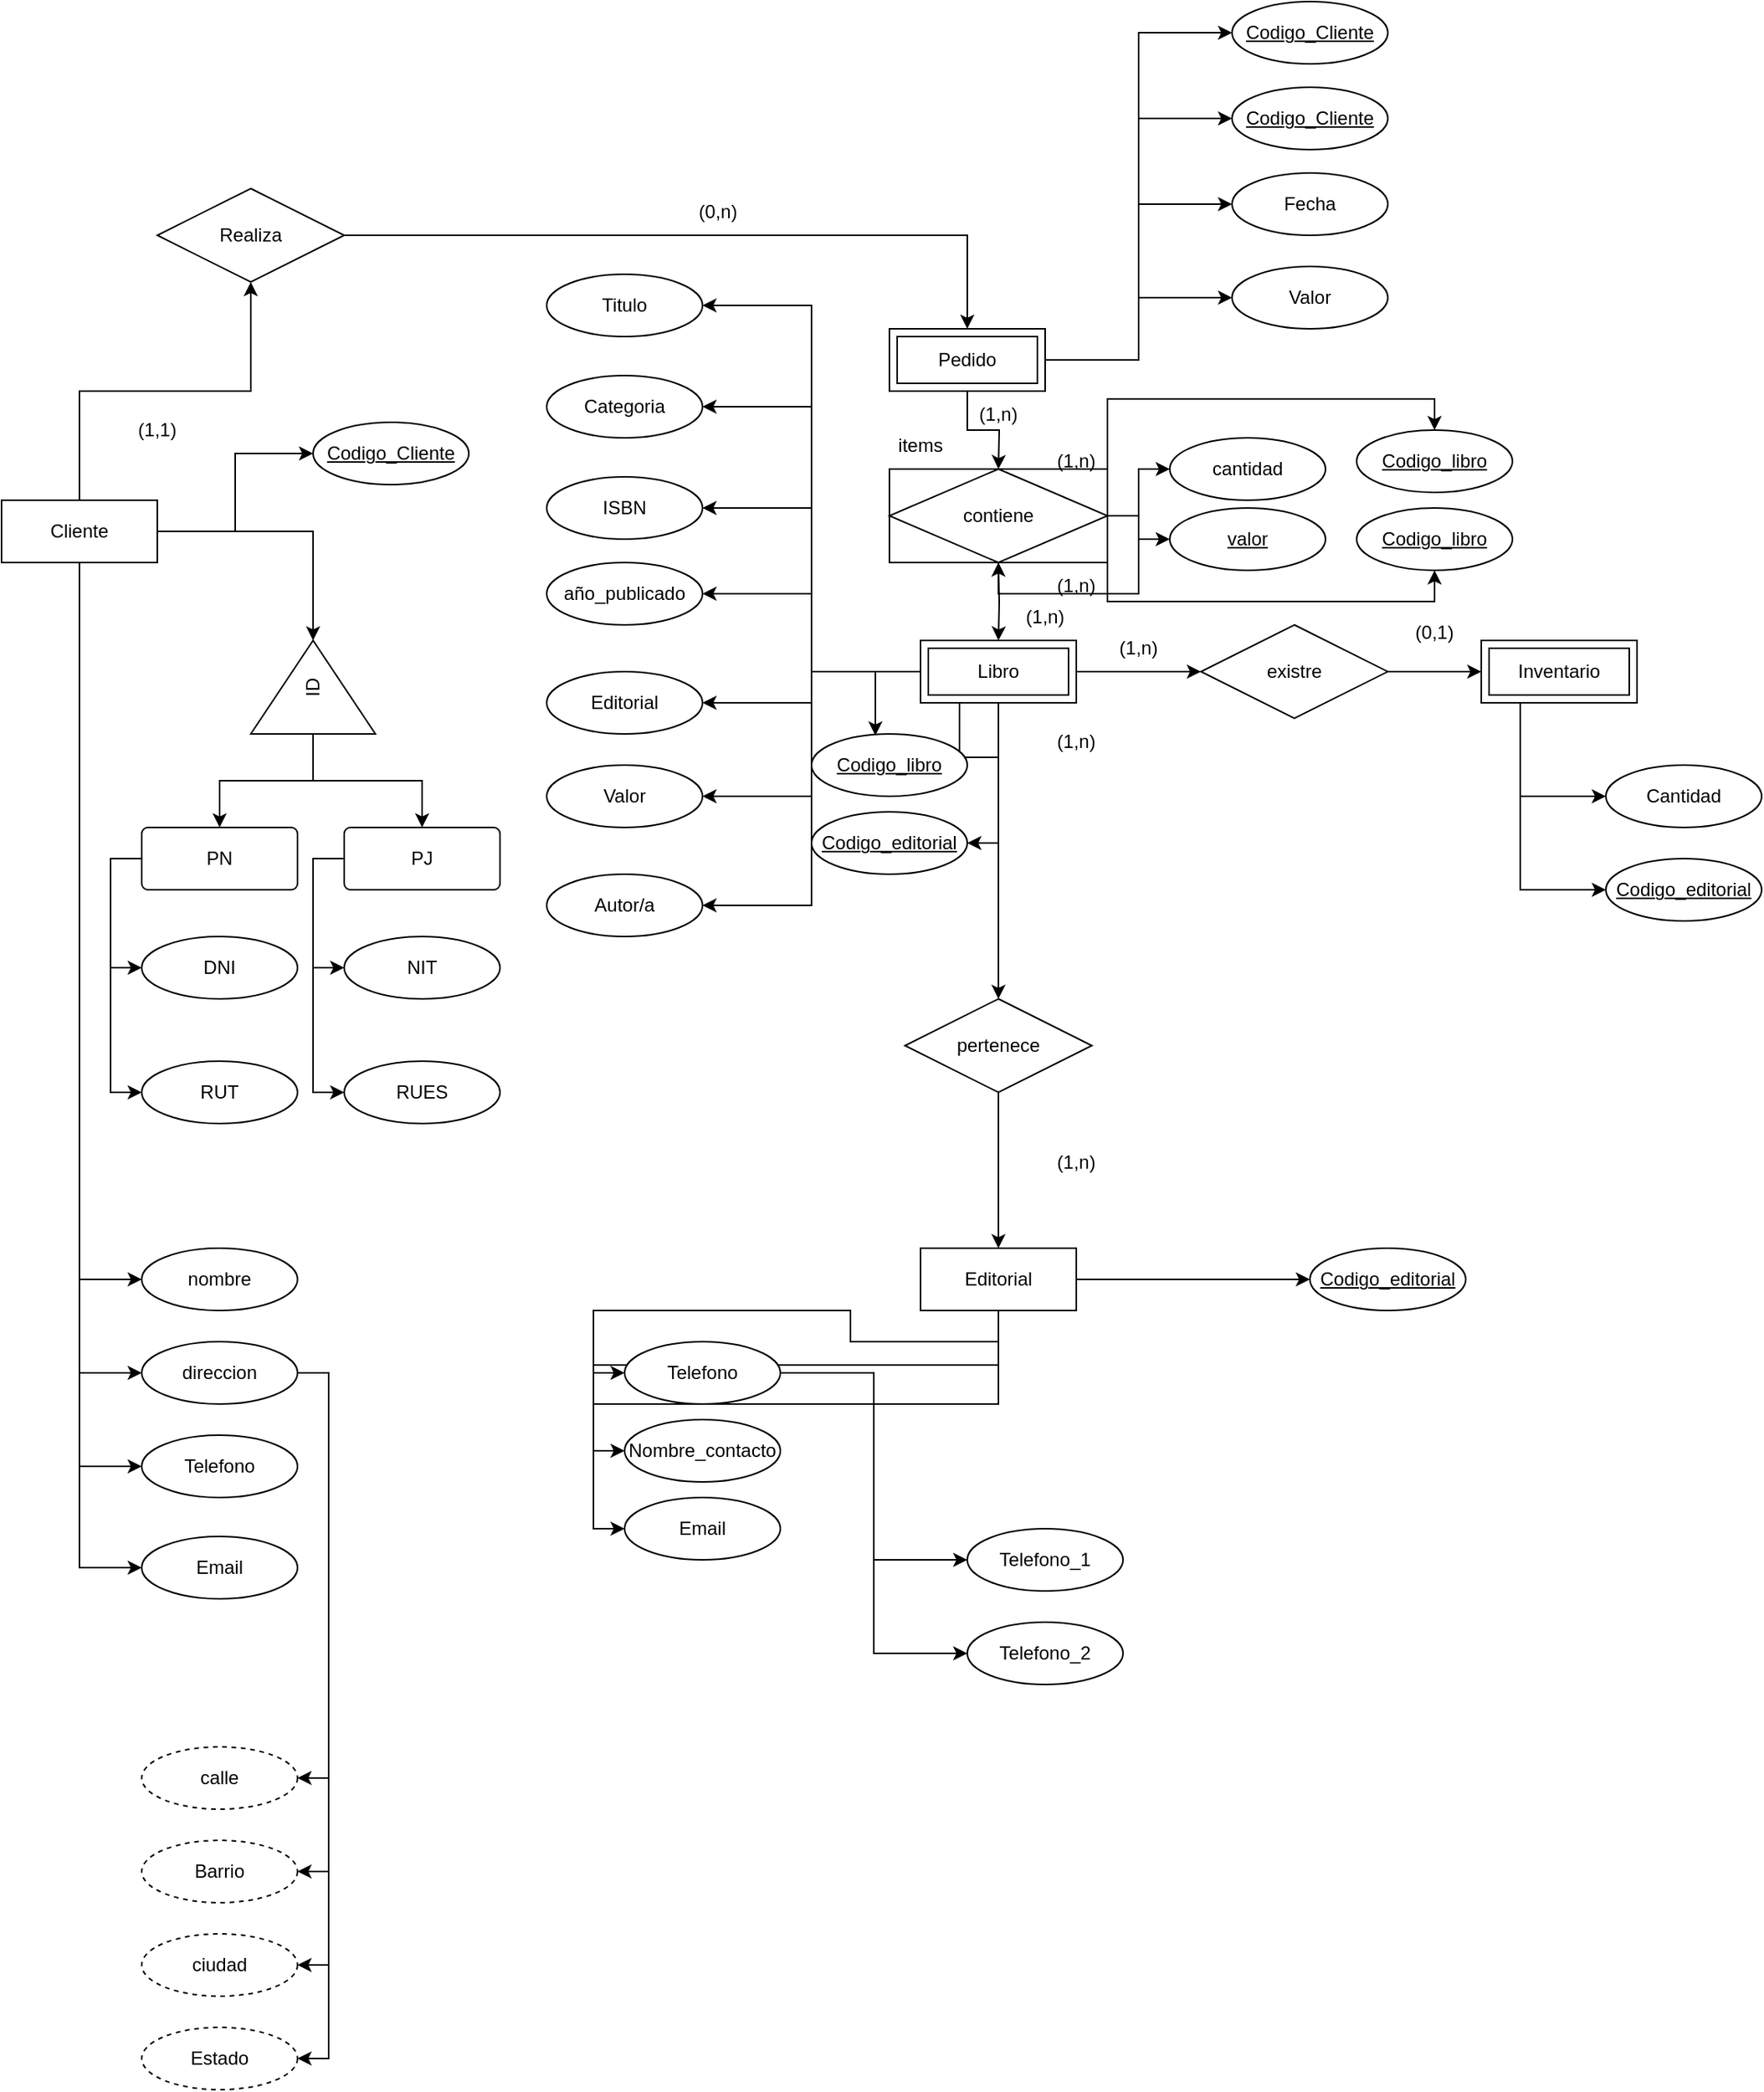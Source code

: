 <mxfile version="26.2.14">
  <diagram name="Page-1" id="c2FTjvLPyroVzd9CdpSU">
    <mxGraphModel dx="1522" dy="1933" grid="1" gridSize="10" guides="1" tooltips="1" connect="1" arrows="1" fold="1" page="1" pageScale="1" pageWidth="850" pageHeight="1100" math="0" shadow="0">
      <root>
        <mxCell id="0" />
        <mxCell id="1" parent="0" />
        <mxCell id="etiBRYvuXmw8lFhvGxon-11" style="edgeStyle=orthogonalEdgeStyle;rounded=0;orthogonalLoop=1;jettySize=auto;html=1;exitX=0.5;exitY=0;exitDx=0;exitDy=0;entryX=0.5;entryY=1;entryDx=0;entryDy=0;" parent="1" source="u-q5HwcDcBuS_lFMa_bF-1" target="etiBRYvuXmw8lFhvGxon-3" edge="1">
          <mxGeometry relative="1" as="geometry" />
        </mxCell>
        <mxCell id="etiBRYvuXmw8lFhvGxon-34" style="edgeStyle=orthogonalEdgeStyle;rounded=0;orthogonalLoop=1;jettySize=auto;html=1;exitX=0.5;exitY=1;exitDx=0;exitDy=0;entryX=0;entryY=0.5;entryDx=0;entryDy=0;" parent="1" source="u-q5HwcDcBuS_lFMa_bF-1" target="etiBRYvuXmw8lFhvGxon-28" edge="1">
          <mxGeometry relative="1" as="geometry" />
        </mxCell>
        <mxCell id="etiBRYvuXmw8lFhvGxon-36" style="edgeStyle=orthogonalEdgeStyle;rounded=0;orthogonalLoop=1;jettySize=auto;html=1;exitX=0.5;exitY=1;exitDx=0;exitDy=0;entryX=0;entryY=0.5;entryDx=0;entryDy=0;" parent="1" source="u-q5HwcDcBuS_lFMa_bF-1" target="etiBRYvuXmw8lFhvGxon-30" edge="1">
          <mxGeometry relative="1" as="geometry" />
        </mxCell>
        <mxCell id="etiBRYvuXmw8lFhvGxon-37" style="edgeStyle=orthogonalEdgeStyle;rounded=0;orthogonalLoop=1;jettySize=auto;html=1;entryX=0;entryY=0.5;entryDx=0;entryDy=0;" parent="1" source="u-q5HwcDcBuS_lFMa_bF-1" target="etiBRYvuXmw8lFhvGxon-32" edge="1">
          <mxGeometry relative="1" as="geometry" />
        </mxCell>
        <mxCell id="etiBRYvuXmw8lFhvGxon-38" style="edgeStyle=orthogonalEdgeStyle;rounded=0;orthogonalLoop=1;jettySize=auto;html=1;exitX=0.5;exitY=1;exitDx=0;exitDy=0;entryX=0;entryY=0.5;entryDx=0;entryDy=0;" parent="1" source="u-q5HwcDcBuS_lFMa_bF-1" target="etiBRYvuXmw8lFhvGxon-33" edge="1">
          <mxGeometry relative="1" as="geometry" />
        </mxCell>
        <mxCell id="etiBRYvuXmw8lFhvGxon-49" style="edgeStyle=orthogonalEdgeStyle;rounded=0;orthogonalLoop=1;jettySize=auto;html=1;exitX=1;exitY=0.5;exitDx=0;exitDy=0;entryX=1;entryY=0.5;entryDx=0;entryDy=0;" parent="1" source="u-q5HwcDcBuS_lFMa_bF-1" target="etiBRYvuXmw8lFhvGxon-47" edge="1">
          <mxGeometry relative="1" as="geometry" />
        </mxCell>
        <mxCell id="k6w6gHokj3HPGZGMCIG--30" style="edgeStyle=orthogonalEdgeStyle;rounded=0;orthogonalLoop=1;jettySize=auto;html=1;exitX=1;exitY=0.5;exitDx=0;exitDy=0;entryX=0;entryY=0.5;entryDx=0;entryDy=0;" parent="1" source="u-q5HwcDcBuS_lFMa_bF-1" target="k6w6gHokj3HPGZGMCIG--28" edge="1">
          <mxGeometry relative="1" as="geometry" />
        </mxCell>
        <mxCell id="u-q5HwcDcBuS_lFMa_bF-1" value="Cliente" style="whiteSpace=wrap;html=1;align=center;" parent="1" vertex="1">
          <mxGeometry x="-320" y="220" width="100" height="40" as="geometry" />
        </mxCell>
        <mxCell id="etiBRYvuXmw8lFhvGxon-8" style="edgeStyle=orthogonalEdgeStyle;rounded=0;orthogonalLoop=1;jettySize=auto;html=1;exitX=0.5;exitY=1;exitDx=0;exitDy=0;entryX=0.5;entryY=0;entryDx=0;entryDy=0;" parent="1" source="wxmqhAFOyw_FEQ8nONu9-1" edge="1">
          <mxGeometry relative="1" as="geometry">
            <mxPoint x="320" y="200" as="targetPoint" />
          </mxGeometry>
        </mxCell>
        <mxCell id="k6w6gHokj3HPGZGMCIG--33" style="edgeStyle=orthogonalEdgeStyle;rounded=0;orthogonalLoop=1;jettySize=auto;html=1;exitX=1;exitY=0.5;exitDx=0;exitDy=0;entryX=0;entryY=0.5;entryDx=0;entryDy=0;" parent="1" source="wxmqhAFOyw_FEQ8nONu9-1" target="k6w6gHokj3HPGZGMCIG--32" edge="1">
          <mxGeometry relative="1" as="geometry" />
        </mxCell>
        <mxCell id="k6w6gHokj3HPGZGMCIG--37" style="edgeStyle=orthogonalEdgeStyle;rounded=0;orthogonalLoop=1;jettySize=auto;html=1;exitX=1;exitY=0.5;exitDx=0;exitDy=0;entryX=0;entryY=0.5;entryDx=0;entryDy=0;" parent="1" source="wxmqhAFOyw_FEQ8nONu9-1" target="k6w6gHokj3HPGZGMCIG--35" edge="1">
          <mxGeometry relative="1" as="geometry" />
        </mxCell>
        <mxCell id="k6w6gHokj3HPGZGMCIG--38" style="edgeStyle=orthogonalEdgeStyle;rounded=0;orthogonalLoop=1;jettySize=auto;html=1;exitX=1;exitY=0.5;exitDx=0;exitDy=0;entryX=0;entryY=0.5;entryDx=0;entryDy=0;" parent="1" source="wxmqhAFOyw_FEQ8nONu9-1" target="k6w6gHokj3HPGZGMCIG--36" edge="1">
          <mxGeometry relative="1" as="geometry" />
        </mxCell>
        <mxCell id="k6w6gHokj3HPGZGMCIG--39" style="edgeStyle=orthogonalEdgeStyle;rounded=0;orthogonalLoop=1;jettySize=auto;html=1;exitX=1;exitY=0.5;exitDx=0;exitDy=0;entryX=0;entryY=0.5;entryDx=0;entryDy=0;" parent="1" source="wxmqhAFOyw_FEQ8nONu9-1" target="k6w6gHokj3HPGZGMCIG--31" edge="1">
          <mxGeometry relative="1" as="geometry" />
        </mxCell>
        <mxCell id="wxmqhAFOyw_FEQ8nONu9-1" value="Pedido" style="shape=ext;margin=3;double=1;whiteSpace=wrap;html=1;align=center;" parent="1" vertex="1">
          <mxGeometry x="250" y="110" width="100" height="40" as="geometry" />
        </mxCell>
        <mxCell id="k6w6gHokj3HPGZGMCIG--20" style="edgeStyle=orthogonalEdgeStyle;rounded=0;orthogonalLoop=1;jettySize=auto;html=1;exitX=0.5;exitY=1;exitDx=0;exitDy=0;entryX=0;entryY=0.5;entryDx=0;entryDy=0;" parent="1" source="wxmqhAFOyw_FEQ8nONu9-2" target="k6w6gHokj3HPGZGMCIG--15" edge="1">
          <mxGeometry relative="1" as="geometry" />
        </mxCell>
        <mxCell id="k6w6gHokj3HPGZGMCIG--21" style="edgeStyle=orthogonalEdgeStyle;rounded=0;orthogonalLoop=1;jettySize=auto;html=1;exitX=0.5;exitY=1;exitDx=0;exitDy=0;entryX=0;entryY=0.5;entryDx=0;entryDy=0;" parent="1" source="wxmqhAFOyw_FEQ8nONu9-2" target="k6w6gHokj3HPGZGMCIG--16" edge="1">
          <mxGeometry relative="1" as="geometry" />
        </mxCell>
        <mxCell id="k6w6gHokj3HPGZGMCIG--22" style="edgeStyle=orthogonalEdgeStyle;rounded=0;orthogonalLoop=1;jettySize=auto;html=1;exitX=0.5;exitY=1;exitDx=0;exitDy=0;entryX=0;entryY=0.5;entryDx=0;entryDy=0;" parent="1" source="wxmqhAFOyw_FEQ8nONu9-2" target="k6w6gHokj3HPGZGMCIG--17" edge="1">
          <mxGeometry relative="1" as="geometry" />
        </mxCell>
        <mxCell id="k6w6gHokj3HPGZGMCIG--41" style="edgeStyle=orthogonalEdgeStyle;rounded=0;orthogonalLoop=1;jettySize=auto;html=1;exitX=1;exitY=0.5;exitDx=0;exitDy=0;entryX=0;entryY=0.5;entryDx=0;entryDy=0;" parent="1" source="wxmqhAFOyw_FEQ8nONu9-2" target="k6w6gHokj3HPGZGMCIG--40" edge="1">
          <mxGeometry relative="1" as="geometry" />
        </mxCell>
        <mxCell id="wxmqhAFOyw_FEQ8nONu9-2" value="Editorial" style="whiteSpace=wrap;html=1;align=center;" parent="1" vertex="1">
          <mxGeometry x="270" y="700" width="100" height="40" as="geometry" />
        </mxCell>
        <mxCell id="etiBRYvuXmw8lFhvGxon-15" style="edgeStyle=orthogonalEdgeStyle;rounded=0;orthogonalLoop=1;jettySize=auto;html=1;exitX=0.5;exitY=1;exitDx=0;exitDy=0;entryX=0.5;entryY=0;entryDx=0;entryDy=0;" parent="1" source="wxmqhAFOyw_FEQ8nONu9-3" target="etiBRYvuXmw8lFhvGxon-14" edge="1">
          <mxGeometry relative="1" as="geometry" />
        </mxCell>
        <mxCell id="etiBRYvuXmw8lFhvGxon-20" style="edgeStyle=orthogonalEdgeStyle;rounded=0;orthogonalLoop=1;jettySize=auto;html=1;exitX=1;exitY=0.5;exitDx=0;exitDy=0;entryX=0;entryY=0.5;entryDx=0;entryDy=0;" parent="1" source="wxmqhAFOyw_FEQ8nONu9-3" target="etiBRYvuXmw8lFhvGxon-19" edge="1">
          <mxGeometry relative="1" as="geometry" />
        </mxCell>
        <mxCell id="k6w6gHokj3HPGZGMCIG--8" style="edgeStyle=orthogonalEdgeStyle;rounded=0;orthogonalLoop=1;jettySize=auto;html=1;exitX=0;exitY=0.5;exitDx=0;exitDy=0;entryX=1;entryY=0.5;entryDx=0;entryDy=0;" parent="1" source="wxmqhAFOyw_FEQ8nONu9-3" target="k6w6gHokj3HPGZGMCIG--1" edge="1">
          <mxGeometry relative="1" as="geometry" />
        </mxCell>
        <mxCell id="k6w6gHokj3HPGZGMCIG--9" style="edgeStyle=orthogonalEdgeStyle;rounded=0;orthogonalLoop=1;jettySize=auto;html=1;exitX=0;exitY=0.5;exitDx=0;exitDy=0;entryX=1;entryY=0.5;entryDx=0;entryDy=0;" parent="1" source="wxmqhAFOyw_FEQ8nONu9-3" target="k6w6gHokj3HPGZGMCIG--2" edge="1">
          <mxGeometry relative="1" as="geometry" />
        </mxCell>
        <mxCell id="k6w6gHokj3HPGZGMCIG--10" style="edgeStyle=orthogonalEdgeStyle;rounded=0;orthogonalLoop=1;jettySize=auto;html=1;exitX=0;exitY=0.5;exitDx=0;exitDy=0;entryX=1;entryY=0.5;entryDx=0;entryDy=0;" parent="1" source="wxmqhAFOyw_FEQ8nONu9-3" target="k6w6gHokj3HPGZGMCIG--3" edge="1">
          <mxGeometry relative="1" as="geometry" />
        </mxCell>
        <mxCell id="k6w6gHokj3HPGZGMCIG--11" style="edgeStyle=orthogonalEdgeStyle;rounded=0;orthogonalLoop=1;jettySize=auto;html=1;exitX=0;exitY=0.5;exitDx=0;exitDy=0;entryX=1;entryY=0.5;entryDx=0;entryDy=0;" parent="1" source="wxmqhAFOyw_FEQ8nONu9-3" target="k6w6gHokj3HPGZGMCIG--4" edge="1">
          <mxGeometry relative="1" as="geometry" />
        </mxCell>
        <mxCell id="k6w6gHokj3HPGZGMCIG--12" style="edgeStyle=orthogonalEdgeStyle;rounded=0;orthogonalLoop=1;jettySize=auto;html=1;exitX=0;exitY=0.5;exitDx=0;exitDy=0;entryX=1;entryY=0.5;entryDx=0;entryDy=0;" parent="1" source="wxmqhAFOyw_FEQ8nONu9-3" target="k6w6gHokj3HPGZGMCIG--5" edge="1">
          <mxGeometry relative="1" as="geometry" />
        </mxCell>
        <mxCell id="k6w6gHokj3HPGZGMCIG--13" style="edgeStyle=orthogonalEdgeStyle;rounded=0;orthogonalLoop=1;jettySize=auto;html=1;exitX=0;exitY=0.5;exitDx=0;exitDy=0;entryX=1;entryY=0.5;entryDx=0;entryDy=0;" parent="1" source="wxmqhAFOyw_FEQ8nONu9-3" target="k6w6gHokj3HPGZGMCIG--6" edge="1">
          <mxGeometry relative="1" as="geometry" />
        </mxCell>
        <mxCell id="k6w6gHokj3HPGZGMCIG--14" style="edgeStyle=orthogonalEdgeStyle;rounded=0;orthogonalLoop=1;jettySize=auto;html=1;exitX=0;exitY=0.5;exitDx=0;exitDy=0;entryX=1;entryY=0.5;entryDx=0;entryDy=0;" parent="1" source="wxmqhAFOyw_FEQ8nONu9-3" target="k6w6gHokj3HPGZGMCIG--7" edge="1">
          <mxGeometry relative="1" as="geometry" />
        </mxCell>
        <mxCell id="k6w6gHokj3HPGZGMCIG--55" style="edgeStyle=orthogonalEdgeStyle;rounded=0;orthogonalLoop=1;jettySize=auto;html=1;exitX=0.25;exitY=1;exitDx=0;exitDy=0;entryX=1;entryY=0.5;entryDx=0;entryDy=0;" parent="1" source="wxmqhAFOyw_FEQ8nONu9-3" target="k6w6gHokj3HPGZGMCIG--51" edge="1">
          <mxGeometry relative="1" as="geometry" />
        </mxCell>
        <mxCell id="wxmqhAFOyw_FEQ8nONu9-3" value="Libro" style="shape=ext;margin=3;double=1;whiteSpace=wrap;html=1;align=center;" parent="1" vertex="1">
          <mxGeometry x="270" y="310" width="100" height="40" as="geometry" />
        </mxCell>
        <mxCell id="k6w6gHokj3HPGZGMCIG--44" style="edgeStyle=orthogonalEdgeStyle;rounded=0;orthogonalLoop=1;jettySize=auto;html=1;exitX=0.25;exitY=1;exitDx=0;exitDy=0;entryX=0;entryY=0.5;entryDx=0;entryDy=0;" parent="1" source="wxmqhAFOyw_FEQ8nONu9-4" target="k6w6gHokj3HPGZGMCIG--43" edge="1">
          <mxGeometry relative="1" as="geometry" />
        </mxCell>
        <mxCell id="k6w6gHokj3HPGZGMCIG--45" style="edgeStyle=orthogonalEdgeStyle;rounded=0;orthogonalLoop=1;jettySize=auto;html=1;exitX=0.25;exitY=1;exitDx=0;exitDy=0;entryX=0;entryY=0.5;entryDx=0;entryDy=0;" parent="1" source="wxmqhAFOyw_FEQ8nONu9-4" target="k6w6gHokj3HPGZGMCIG--42" edge="1">
          <mxGeometry relative="1" as="geometry" />
        </mxCell>
        <mxCell id="wxmqhAFOyw_FEQ8nONu9-4" value="Inventario" style="shape=ext;margin=3;double=1;whiteSpace=wrap;html=1;align=center;" parent="1" vertex="1">
          <mxGeometry x="630" y="310" width="100" height="40" as="geometry" />
        </mxCell>
        <mxCell id="etiBRYvuXmw8lFhvGxon-51" style="edgeStyle=orthogonalEdgeStyle;rounded=0;orthogonalLoop=1;jettySize=auto;html=1;exitX=1;exitY=0.5;exitDx=0;exitDy=0;entryX=0.5;entryY=0;entryDx=0;entryDy=0;" parent="1" source="etiBRYvuXmw8lFhvGxon-3" target="wxmqhAFOyw_FEQ8nONu9-1" edge="1">
          <mxGeometry relative="1" as="geometry">
            <mxPoint x="100" y="40" as="targetPoint" />
          </mxGeometry>
        </mxCell>
        <mxCell id="etiBRYvuXmw8lFhvGxon-3" value="Realiza" style="shape=rhombus;perimeter=rhombusPerimeter;whiteSpace=wrap;html=1;align=center;" parent="1" vertex="1">
          <mxGeometry x="-220" y="20" width="120" height="60" as="geometry" />
        </mxCell>
        <mxCell id="etiBRYvuXmw8lFhvGxon-5" value="(1,1)" style="text;html=1;align=center;verticalAlign=middle;whiteSpace=wrap;rounded=0;" parent="1" vertex="1">
          <mxGeometry x="-250" y="160" width="60" height="30" as="geometry" />
        </mxCell>
        <mxCell id="etiBRYvuXmw8lFhvGxon-6" value="(0,n)" style="text;html=1;align=center;verticalAlign=middle;whiteSpace=wrap;rounded=0;" parent="1" vertex="1">
          <mxGeometry x="110" y="20" width="60" height="30" as="geometry" />
        </mxCell>
        <mxCell id="etiBRYvuXmw8lFhvGxon-9" style="edgeStyle=orthogonalEdgeStyle;rounded=0;orthogonalLoop=1;jettySize=auto;html=1;exitX=0.5;exitY=1;exitDx=0;exitDy=0;entryX=0.5;entryY=0;entryDx=0;entryDy=0;" parent="1" target="wxmqhAFOyw_FEQ8nONu9-3" edge="1">
          <mxGeometry relative="1" as="geometry">
            <mxPoint x="320" y="260" as="sourcePoint" />
          </mxGeometry>
        </mxCell>
        <mxCell id="etiBRYvuXmw8lFhvGxon-12" value="(1,n)" style="text;html=1;align=center;verticalAlign=middle;whiteSpace=wrap;rounded=0;" parent="1" vertex="1">
          <mxGeometry x="290" y="150" width="60" height="30" as="geometry" />
        </mxCell>
        <mxCell id="etiBRYvuXmw8lFhvGxon-13" value="(1,n)" style="text;html=1;align=center;verticalAlign=middle;whiteSpace=wrap;rounded=0;" parent="1" vertex="1">
          <mxGeometry x="320" y="280" width="60" height="30" as="geometry" />
        </mxCell>
        <mxCell id="etiBRYvuXmw8lFhvGxon-16" style="edgeStyle=orthogonalEdgeStyle;rounded=0;orthogonalLoop=1;jettySize=auto;html=1;exitX=0.5;exitY=1;exitDx=0;exitDy=0;entryX=0.5;entryY=0;entryDx=0;entryDy=0;" parent="1" source="etiBRYvuXmw8lFhvGxon-14" target="wxmqhAFOyw_FEQ8nONu9-2" edge="1">
          <mxGeometry relative="1" as="geometry" />
        </mxCell>
        <mxCell id="etiBRYvuXmw8lFhvGxon-14" value="pertenece" style="shape=rhombus;perimeter=rhombusPerimeter;whiteSpace=wrap;html=1;align=center;" parent="1" vertex="1">
          <mxGeometry x="260" y="540" width="120" height="60" as="geometry" />
        </mxCell>
        <mxCell id="etiBRYvuXmw8lFhvGxon-17" value="(1,n)" style="text;html=1;align=center;verticalAlign=middle;whiteSpace=wrap;rounded=0;" parent="1" vertex="1">
          <mxGeometry x="340" y="360" width="60" height="30" as="geometry" />
        </mxCell>
        <mxCell id="etiBRYvuXmw8lFhvGxon-18" value="(1,n)" style="text;html=1;align=center;verticalAlign=middle;whiteSpace=wrap;rounded=0;" parent="1" vertex="1">
          <mxGeometry x="340" y="630" width="60" height="30" as="geometry" />
        </mxCell>
        <mxCell id="etiBRYvuXmw8lFhvGxon-21" style="edgeStyle=orthogonalEdgeStyle;rounded=0;orthogonalLoop=1;jettySize=auto;html=1;exitX=1;exitY=0.5;exitDx=0;exitDy=0;entryX=0;entryY=0.5;entryDx=0;entryDy=0;" parent="1" source="etiBRYvuXmw8lFhvGxon-19" target="wxmqhAFOyw_FEQ8nONu9-4" edge="1">
          <mxGeometry relative="1" as="geometry" />
        </mxCell>
        <mxCell id="etiBRYvuXmw8lFhvGxon-19" value="existre" style="shape=rhombus;perimeter=rhombusPerimeter;whiteSpace=wrap;html=1;align=center;" parent="1" vertex="1">
          <mxGeometry x="450" y="300" width="120" height="60" as="geometry" />
        </mxCell>
        <mxCell id="etiBRYvuXmw8lFhvGxon-22" value="(1,n)" style="text;html=1;align=center;verticalAlign=middle;whiteSpace=wrap;rounded=0;" parent="1" vertex="1">
          <mxGeometry x="380" y="300" width="60" height="30" as="geometry" />
        </mxCell>
        <mxCell id="etiBRYvuXmw8lFhvGxon-23" value="(0,1)" style="text;html=1;align=center;verticalAlign=middle;whiteSpace=wrap;rounded=0;" parent="1" vertex="1">
          <mxGeometry x="570" y="290" width="60" height="30" as="geometry" />
        </mxCell>
        <mxCell id="k6w6gHokj3HPGZGMCIG--49" style="edgeStyle=orthogonalEdgeStyle;rounded=0;orthogonalLoop=1;jettySize=auto;html=1;exitX=1;exitY=0.5;exitDx=0;exitDy=0;entryX=0;entryY=0.5;entryDx=0;entryDy=0;" parent="1" source="etiBRYvuXmw8lFhvGxon-24" target="k6w6gHokj3HPGZGMCIG--47" edge="1">
          <mxGeometry relative="1" as="geometry" />
        </mxCell>
        <mxCell id="k6w6gHokj3HPGZGMCIG--50" style="edgeStyle=orthogonalEdgeStyle;rounded=0;orthogonalLoop=1;jettySize=auto;html=1;exitX=1;exitY=0.5;exitDx=0;exitDy=0;entryX=0;entryY=0.5;entryDx=0;entryDy=0;" parent="1" source="etiBRYvuXmw8lFhvGxon-24" target="k6w6gHokj3HPGZGMCIG--48" edge="1">
          <mxGeometry relative="1" as="geometry" />
        </mxCell>
        <mxCell id="k6w6gHokj3HPGZGMCIG--60" style="edgeStyle=orthogonalEdgeStyle;rounded=0;orthogonalLoop=1;jettySize=auto;html=1;exitX=1;exitY=1;exitDx=0;exitDy=0;entryX=0.5;entryY=1;entryDx=0;entryDy=0;" parent="1" source="etiBRYvuXmw8lFhvGxon-24" target="k6w6gHokj3HPGZGMCIG--58" edge="1">
          <mxGeometry relative="1" as="geometry" />
        </mxCell>
        <mxCell id="k6w6gHokj3HPGZGMCIG--61" style="edgeStyle=orthogonalEdgeStyle;rounded=0;orthogonalLoop=1;jettySize=auto;html=1;exitX=1;exitY=0;exitDx=0;exitDy=0;entryX=0.5;entryY=0;entryDx=0;entryDy=0;" parent="1" source="etiBRYvuXmw8lFhvGxon-24" target="k6w6gHokj3HPGZGMCIG--57" edge="1">
          <mxGeometry relative="1" as="geometry" />
        </mxCell>
        <mxCell id="etiBRYvuXmw8lFhvGxon-24" value="contiene" style="shape=associativeEntity;whiteSpace=wrap;html=1;align=center;" parent="1" vertex="1">
          <mxGeometry x="250" y="200" width="140" height="60" as="geometry" />
        </mxCell>
        <mxCell id="etiBRYvuXmw8lFhvGxon-25" value="items" style="text;html=1;align=center;verticalAlign=middle;whiteSpace=wrap;rounded=0;" parent="1" vertex="1">
          <mxGeometry x="240" y="170" width="60" height="30" as="geometry" />
        </mxCell>
        <mxCell id="etiBRYvuXmw8lFhvGxon-26" value="(1,n)" style="text;html=1;align=center;verticalAlign=middle;whiteSpace=wrap;rounded=0;" parent="1" vertex="1">
          <mxGeometry x="340" y="180" width="60" height="30" as="geometry" />
        </mxCell>
        <mxCell id="etiBRYvuXmw8lFhvGxon-27" value="(1,n)" style="text;html=1;align=center;verticalAlign=middle;whiteSpace=wrap;rounded=0;" parent="1" vertex="1">
          <mxGeometry x="340" y="260" width="60" height="30" as="geometry" />
        </mxCell>
        <mxCell id="etiBRYvuXmw8lFhvGxon-28" value="nombre" style="ellipse;whiteSpace=wrap;html=1;align=center;" parent="1" vertex="1">
          <mxGeometry x="-230" y="700" width="100" height="40" as="geometry" />
        </mxCell>
        <mxCell id="etiBRYvuXmw8lFhvGxon-43" style="edgeStyle=orthogonalEdgeStyle;rounded=0;orthogonalLoop=1;jettySize=auto;html=1;exitX=1;exitY=0.5;exitDx=0;exitDy=0;entryX=1;entryY=0.5;entryDx=0;entryDy=0;" parent="1" source="etiBRYvuXmw8lFhvGxon-30" target="etiBRYvuXmw8lFhvGxon-39" edge="1">
          <mxGeometry relative="1" as="geometry" />
        </mxCell>
        <mxCell id="etiBRYvuXmw8lFhvGxon-44" style="edgeStyle=orthogonalEdgeStyle;rounded=0;orthogonalLoop=1;jettySize=auto;html=1;exitX=1;exitY=0.5;exitDx=0;exitDy=0;entryX=1;entryY=0.5;entryDx=0;entryDy=0;" parent="1" source="etiBRYvuXmw8lFhvGxon-30" target="etiBRYvuXmw8lFhvGxon-40" edge="1">
          <mxGeometry relative="1" as="geometry" />
        </mxCell>
        <mxCell id="etiBRYvuXmw8lFhvGxon-45" style="edgeStyle=orthogonalEdgeStyle;rounded=0;orthogonalLoop=1;jettySize=auto;html=1;exitX=1;exitY=0.5;exitDx=0;exitDy=0;entryX=1;entryY=0.5;entryDx=0;entryDy=0;" parent="1" source="etiBRYvuXmw8lFhvGxon-30" target="etiBRYvuXmw8lFhvGxon-41" edge="1">
          <mxGeometry relative="1" as="geometry" />
        </mxCell>
        <mxCell id="etiBRYvuXmw8lFhvGxon-46" style="edgeStyle=orthogonalEdgeStyle;rounded=0;orthogonalLoop=1;jettySize=auto;html=1;exitX=1;exitY=0.5;exitDx=0;exitDy=0;entryX=1;entryY=0.5;entryDx=0;entryDy=0;" parent="1" source="etiBRYvuXmw8lFhvGxon-30" target="etiBRYvuXmw8lFhvGxon-42" edge="1">
          <mxGeometry relative="1" as="geometry" />
        </mxCell>
        <mxCell id="etiBRYvuXmw8lFhvGxon-30" value="direccion" style="ellipse;whiteSpace=wrap;html=1;align=center;" parent="1" vertex="1">
          <mxGeometry x="-230" y="760" width="100" height="40" as="geometry" />
        </mxCell>
        <mxCell id="etiBRYvuXmw8lFhvGxon-32" value="Telefono" style="ellipse;whiteSpace=wrap;html=1;align=center;" parent="1" vertex="1">
          <mxGeometry x="-230" y="820" width="100" height="40" as="geometry" />
        </mxCell>
        <mxCell id="etiBRYvuXmw8lFhvGxon-33" value="Email" style="ellipse;whiteSpace=wrap;html=1;align=center;" parent="1" vertex="1">
          <mxGeometry x="-230" y="885" width="100" height="40" as="geometry" />
        </mxCell>
        <mxCell id="etiBRYvuXmw8lFhvGxon-39" value="calle" style="ellipse;whiteSpace=wrap;html=1;align=center;dashed=1;" parent="1" vertex="1">
          <mxGeometry x="-230" y="1020" width="100" height="40" as="geometry" />
        </mxCell>
        <mxCell id="etiBRYvuXmw8lFhvGxon-40" value="Barrio" style="ellipse;whiteSpace=wrap;html=1;align=center;dashed=1;" parent="1" vertex="1">
          <mxGeometry x="-230" y="1080" width="100" height="40" as="geometry" />
        </mxCell>
        <mxCell id="etiBRYvuXmw8lFhvGxon-41" value="ciudad" style="ellipse;whiteSpace=wrap;html=1;align=center;dashed=1;" parent="1" vertex="1">
          <mxGeometry x="-230" y="1140" width="100" height="40" as="geometry" />
        </mxCell>
        <mxCell id="etiBRYvuXmw8lFhvGxon-42" value="Estado" style="ellipse;whiteSpace=wrap;html=1;align=center;dashed=1;" parent="1" vertex="1">
          <mxGeometry x="-230" y="1200" width="100" height="40" as="geometry" />
        </mxCell>
        <mxCell id="etiBRYvuXmw8lFhvGxon-53" style="edgeStyle=orthogonalEdgeStyle;rounded=0;orthogonalLoop=1;jettySize=auto;html=1;exitX=0;exitY=0.5;exitDx=0;exitDy=0;entryX=0.5;entryY=0;entryDx=0;entryDy=0;" parent="1" source="etiBRYvuXmw8lFhvGxon-47" target="etiBRYvuXmw8lFhvGxon-52" edge="1">
          <mxGeometry relative="1" as="geometry" />
        </mxCell>
        <mxCell id="etiBRYvuXmw8lFhvGxon-54" style="edgeStyle=orthogonalEdgeStyle;rounded=0;orthogonalLoop=1;jettySize=auto;html=1;exitX=0;exitY=0.5;exitDx=0;exitDy=0;entryX=0.5;entryY=0;entryDx=0;entryDy=0;" parent="1" source="etiBRYvuXmw8lFhvGxon-47" target="etiBRYvuXmw8lFhvGxon-50" edge="1">
          <mxGeometry relative="1" as="geometry" />
        </mxCell>
        <mxCell id="etiBRYvuXmw8lFhvGxon-47" value="ID" style="triangle;whiteSpace=wrap;html=1;rotation=-90;" parent="1" vertex="1">
          <mxGeometry x="-150" y="300" width="60" height="80" as="geometry" />
        </mxCell>
        <mxCell id="etiBRYvuXmw8lFhvGxon-63" style="edgeStyle=orthogonalEdgeStyle;rounded=0;orthogonalLoop=1;jettySize=auto;html=1;exitX=0;exitY=0.5;exitDx=0;exitDy=0;entryX=0;entryY=0.5;entryDx=0;entryDy=0;" parent="1" source="etiBRYvuXmw8lFhvGxon-50" target="etiBRYvuXmw8lFhvGxon-57" edge="1">
          <mxGeometry relative="1" as="geometry" />
        </mxCell>
        <mxCell id="etiBRYvuXmw8lFhvGxon-64" style="edgeStyle=orthogonalEdgeStyle;rounded=0;orthogonalLoop=1;jettySize=auto;html=1;exitX=0;exitY=0.5;exitDx=0;exitDy=0;entryX=0;entryY=0.5;entryDx=0;entryDy=0;" parent="1" source="etiBRYvuXmw8lFhvGxon-50" target="etiBRYvuXmw8lFhvGxon-58" edge="1">
          <mxGeometry relative="1" as="geometry" />
        </mxCell>
        <mxCell id="etiBRYvuXmw8lFhvGxon-50" value="PJ" style="rounded=1;arcSize=10;whiteSpace=wrap;html=1;align=center;" parent="1" vertex="1">
          <mxGeometry x="-100" y="430" width="100" height="40" as="geometry" />
        </mxCell>
        <mxCell id="etiBRYvuXmw8lFhvGxon-60" style="edgeStyle=orthogonalEdgeStyle;rounded=0;orthogonalLoop=1;jettySize=auto;html=1;exitX=0;exitY=0.5;exitDx=0;exitDy=0;entryX=0;entryY=0.5;entryDx=0;entryDy=0;" parent="1" source="etiBRYvuXmw8lFhvGxon-52" target="etiBRYvuXmw8lFhvGxon-55" edge="1">
          <mxGeometry relative="1" as="geometry" />
        </mxCell>
        <mxCell id="etiBRYvuXmw8lFhvGxon-61" style="edgeStyle=orthogonalEdgeStyle;rounded=0;orthogonalLoop=1;jettySize=auto;html=1;exitX=0;exitY=0.5;exitDx=0;exitDy=0;entryX=0;entryY=0.5;entryDx=0;entryDy=0;" parent="1" source="etiBRYvuXmw8lFhvGxon-52" target="etiBRYvuXmw8lFhvGxon-56" edge="1">
          <mxGeometry relative="1" as="geometry" />
        </mxCell>
        <mxCell id="etiBRYvuXmw8lFhvGxon-52" value="PN" style="rounded=1;arcSize=10;whiteSpace=wrap;html=1;align=center;" parent="1" vertex="1">
          <mxGeometry x="-230" y="430" width="100" height="40" as="geometry" />
        </mxCell>
        <mxCell id="etiBRYvuXmw8lFhvGxon-55" value="DNI" style="ellipse;whiteSpace=wrap;html=1;align=center;" parent="1" vertex="1">
          <mxGeometry x="-230" y="500" width="100" height="40" as="geometry" />
        </mxCell>
        <mxCell id="etiBRYvuXmw8lFhvGxon-56" value="RUT" style="ellipse;whiteSpace=wrap;html=1;align=center;" parent="1" vertex="1">
          <mxGeometry x="-230" y="580" width="100" height="40" as="geometry" />
        </mxCell>
        <mxCell id="etiBRYvuXmw8lFhvGxon-57" value="NIT" style="ellipse;whiteSpace=wrap;html=1;align=center;" parent="1" vertex="1">
          <mxGeometry x="-100" y="500" width="100" height="40" as="geometry" />
        </mxCell>
        <mxCell id="etiBRYvuXmw8lFhvGxon-58" value="RUES" style="ellipse;whiteSpace=wrap;html=1;align=center;" parent="1" vertex="1">
          <mxGeometry x="-100" y="580" width="100" height="40" as="geometry" />
        </mxCell>
        <mxCell id="etiBRYvuXmw8lFhvGxon-59" style="edgeStyle=orthogonalEdgeStyle;rounded=0;orthogonalLoop=1;jettySize=auto;html=1;exitX=0.5;exitY=1;exitDx=0;exitDy=0;" parent="1" source="etiBRYvuXmw8lFhvGxon-52" target="etiBRYvuXmw8lFhvGxon-52" edge="1">
          <mxGeometry relative="1" as="geometry" />
        </mxCell>
        <mxCell id="k6w6gHokj3HPGZGMCIG--1" value="Titulo" style="ellipse;whiteSpace=wrap;html=1;align=center;" parent="1" vertex="1">
          <mxGeometry x="30" y="75" width="100" height="40" as="geometry" />
        </mxCell>
        <mxCell id="k6w6gHokj3HPGZGMCIG--2" value="Categoria" style="ellipse;whiteSpace=wrap;html=1;align=center;" parent="1" vertex="1">
          <mxGeometry x="30" y="140" width="100" height="40" as="geometry" />
        </mxCell>
        <mxCell id="k6w6gHokj3HPGZGMCIG--3" value="ISBN" style="ellipse;whiteSpace=wrap;html=1;align=center;" parent="1" vertex="1">
          <mxGeometry x="30" y="205" width="100" height="40" as="geometry" />
        </mxCell>
        <mxCell id="k6w6gHokj3HPGZGMCIG--4" value="año_publicado" style="ellipse;whiteSpace=wrap;html=1;align=center;" parent="1" vertex="1">
          <mxGeometry x="30" y="260" width="100" height="40" as="geometry" />
        </mxCell>
        <mxCell id="k6w6gHokj3HPGZGMCIG--5" value="Editorial" style="ellipse;whiteSpace=wrap;html=1;align=center;" parent="1" vertex="1">
          <mxGeometry x="30" y="330" width="100" height="40" as="geometry" />
        </mxCell>
        <mxCell id="k6w6gHokj3HPGZGMCIG--6" value="Valor" style="ellipse;whiteSpace=wrap;html=1;align=center;" parent="1" vertex="1">
          <mxGeometry x="30" y="390" width="100" height="40" as="geometry" />
        </mxCell>
        <mxCell id="k6w6gHokj3HPGZGMCIG--7" value="Autor/a" style="ellipse;whiteSpace=wrap;html=1;align=center;" parent="1" vertex="1">
          <mxGeometry x="30" y="460" width="100" height="40" as="geometry" />
        </mxCell>
        <mxCell id="k6w6gHokj3HPGZGMCIG--23" style="edgeStyle=orthogonalEdgeStyle;rounded=0;orthogonalLoop=1;jettySize=auto;html=1;exitX=1;exitY=0.5;exitDx=0;exitDy=0;entryX=0;entryY=0.5;entryDx=0;entryDy=0;" parent="1" source="k6w6gHokj3HPGZGMCIG--15" target="k6w6gHokj3HPGZGMCIG--18" edge="1">
          <mxGeometry relative="1" as="geometry" />
        </mxCell>
        <mxCell id="k6w6gHokj3HPGZGMCIG--24" style="edgeStyle=orthogonalEdgeStyle;rounded=0;orthogonalLoop=1;jettySize=auto;html=1;exitX=1;exitY=0.5;exitDx=0;exitDy=0;entryX=0;entryY=0.5;entryDx=0;entryDy=0;" parent="1" source="k6w6gHokj3HPGZGMCIG--15" target="k6w6gHokj3HPGZGMCIG--19" edge="1">
          <mxGeometry relative="1" as="geometry" />
        </mxCell>
        <mxCell id="k6w6gHokj3HPGZGMCIG--15" value="Telefono" style="ellipse;whiteSpace=wrap;html=1;align=center;" parent="1" vertex="1">
          <mxGeometry x="80" y="760" width="100" height="40" as="geometry" />
        </mxCell>
        <mxCell id="k6w6gHokj3HPGZGMCIG--16" value="Nombre_contacto" style="ellipse;whiteSpace=wrap;html=1;align=center;" parent="1" vertex="1">
          <mxGeometry x="80" y="810" width="100" height="40" as="geometry" />
        </mxCell>
        <mxCell id="k6w6gHokj3HPGZGMCIG--17" value="Email" style="ellipse;whiteSpace=wrap;html=1;align=center;" parent="1" vertex="1">
          <mxGeometry x="80" y="860" width="100" height="40" as="geometry" />
        </mxCell>
        <mxCell id="k6w6gHokj3HPGZGMCIG--18" value="Telefono_1" style="ellipse;whiteSpace=wrap;html=1;align=center;" parent="1" vertex="1">
          <mxGeometry x="300" y="880" width="100" height="40" as="geometry" />
        </mxCell>
        <mxCell id="k6w6gHokj3HPGZGMCIG--19" value="Telefono_2" style="ellipse;whiteSpace=wrap;html=1;align=center;" parent="1" vertex="1">
          <mxGeometry x="300" y="940" width="100" height="40" as="geometry" />
        </mxCell>
        <mxCell id="k6w6gHokj3HPGZGMCIG--28" value="Codigo_Cliente" style="ellipse;whiteSpace=wrap;html=1;align=center;fontStyle=4;" parent="1" vertex="1">
          <mxGeometry x="-120" y="170" width="100" height="40" as="geometry" />
        </mxCell>
        <mxCell id="k6w6gHokj3HPGZGMCIG--31" value="Codigo_Cliente" style="ellipse;whiteSpace=wrap;html=1;align=center;fontStyle=4;" parent="1" vertex="1">
          <mxGeometry x="470" y="-100" width="100" height="40" as="geometry" />
        </mxCell>
        <mxCell id="k6w6gHokj3HPGZGMCIG--32" value="Codigo_Cliente" style="ellipse;whiteSpace=wrap;html=1;align=center;fontStyle=4;" parent="1" vertex="1">
          <mxGeometry x="470" y="-45" width="100" height="40" as="geometry" />
        </mxCell>
        <mxCell id="k6w6gHokj3HPGZGMCIG--35" value="Fecha" style="ellipse;whiteSpace=wrap;html=1;align=center;" parent="1" vertex="1">
          <mxGeometry x="470" y="10" width="100" height="40" as="geometry" />
        </mxCell>
        <mxCell id="k6w6gHokj3HPGZGMCIG--36" value="Valor" style="ellipse;whiteSpace=wrap;html=1;align=center;" parent="1" vertex="1">
          <mxGeometry x="470" y="70" width="100" height="40" as="geometry" />
        </mxCell>
        <mxCell id="k6w6gHokj3HPGZGMCIG--40" value="Codigo_editorial" style="ellipse;whiteSpace=wrap;html=1;align=center;fontStyle=4;" parent="1" vertex="1">
          <mxGeometry x="520" y="700" width="100" height="40" as="geometry" />
        </mxCell>
        <mxCell id="k6w6gHokj3HPGZGMCIG--42" value="Codigo_editorial" style="ellipse;whiteSpace=wrap;html=1;align=center;fontStyle=4;" parent="1" vertex="1">
          <mxGeometry x="710" y="450" width="100" height="40" as="geometry" />
        </mxCell>
        <mxCell id="k6w6gHokj3HPGZGMCIG--43" value="Cantidad" style="ellipse;whiteSpace=wrap;html=1;align=center;" parent="1" vertex="1">
          <mxGeometry x="710" y="390" width="100" height="40" as="geometry" />
        </mxCell>
        <mxCell id="k6w6gHokj3HPGZGMCIG--47" value="cantidad" style="ellipse;whiteSpace=wrap;html=1;align=center;" parent="1" vertex="1">
          <mxGeometry x="430" y="180" width="100" height="40" as="geometry" />
        </mxCell>
        <mxCell id="k6w6gHokj3HPGZGMCIG--48" value="valor" style="ellipse;whiteSpace=wrap;html=1;align=center;fontStyle=4;" parent="1" vertex="1">
          <mxGeometry x="430" y="225" width="100" height="40" as="geometry" />
        </mxCell>
        <mxCell id="k6w6gHokj3HPGZGMCIG--51" value="Codigo_editorial" style="ellipse;whiteSpace=wrap;html=1;align=center;fontStyle=4;" parent="1" vertex="1">
          <mxGeometry x="200" y="420" width="100" height="40" as="geometry" />
        </mxCell>
        <mxCell id="k6w6gHokj3HPGZGMCIG--53" value="Codigo_libro" style="ellipse;whiteSpace=wrap;html=1;align=center;fontStyle=4;" parent="1" vertex="1">
          <mxGeometry x="200" y="370" width="100" height="40" as="geometry" />
        </mxCell>
        <mxCell id="k6w6gHokj3HPGZGMCIG--56" style="edgeStyle=orthogonalEdgeStyle;rounded=0;orthogonalLoop=1;jettySize=auto;html=1;exitX=0;exitY=0.5;exitDx=0;exitDy=0;entryX=0.41;entryY=0.025;entryDx=0;entryDy=0;entryPerimeter=0;" parent="1" source="wxmqhAFOyw_FEQ8nONu9-3" target="k6w6gHokj3HPGZGMCIG--53" edge="1">
          <mxGeometry relative="1" as="geometry" />
        </mxCell>
        <mxCell id="k6w6gHokj3HPGZGMCIG--57" value="Codigo_libro" style="ellipse;whiteSpace=wrap;html=1;align=center;fontStyle=4;" parent="1" vertex="1">
          <mxGeometry x="550" y="175" width="100" height="40" as="geometry" />
        </mxCell>
        <mxCell id="k6w6gHokj3HPGZGMCIG--58" value="Codigo_libro" style="ellipse;whiteSpace=wrap;html=1;align=center;fontStyle=4;" parent="1" vertex="1">
          <mxGeometry x="550" y="225" width="100" height="40" as="geometry" />
        </mxCell>
        <mxCell id="k6w6gHokj3HPGZGMCIG--59" style="edgeStyle=orthogonalEdgeStyle;rounded=0;orthogonalLoop=1;jettySize=auto;html=1;exitX=1;exitY=0.5;exitDx=0;exitDy=0;" parent="1" source="etiBRYvuXmw8lFhvGxon-24" target="etiBRYvuXmw8lFhvGxon-24" edge="1">
          <mxGeometry relative="1" as="geometry" />
        </mxCell>
      </root>
    </mxGraphModel>
  </diagram>
</mxfile>
